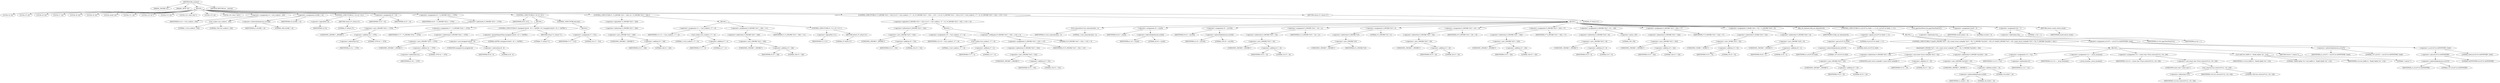 digraph tftp_connect {  
"1000114" [label = "(METHOD,tftp_connect)" ]
"1000115" [label = "(PARAM,_DWORD *a1)" ]
"1000116" [label = "(PARAM,_BYTE *a2)" ]
"1000117" [label = "(BLOCK,,)" ]
"1000118" [label = "(LOCAL,v4: int)" ]
"1000119" [label = "(LOCAL,v5: int)" ]
"1000120" [label = "(LOCAL,v6: int)" ]
"1000121" [label = "(LOCAL,v7: int)" ]
"1000122" [label = "(LOCAL,v8: int)" ]
"1000123" [label = "(LOCAL,v9: int)" ]
"1000124" [label = "(LOCAL,result: int)" ]
"1000125" [label = "(LOCAL,v11: int)" ]
"1000126" [label = "(LOCAL,v12: int *)" ]
"1000127" [label = "(LOCAL,v13: int)" ]
"1000128" [label = "(LOCAL,v14: const char *)" ]
"1000129" [label = "(LOCAL,v15: int)" ]
"1000130" [label = "(LOCAL,v16: char [ 128 ])" ]
"1000131" [label = "(<operator>.assignment,v4 = Curl_ccalloc(1, 336))" ]
"1000132" [label = "(IDENTIFIER,v4,v4 = Curl_ccalloc(1, 336))" ]
"1000133" [label = "(Curl_ccalloc,Curl_ccalloc(1, 336))" ]
"1000134" [label = "(LITERAL,1,Curl_ccalloc(1, 336))" ]
"1000135" [label = "(LITERAL,336,Curl_ccalloc(1, 336))" ]
"1000136" [label = "(<operator>.assignment,a1[188] = v4)" ]
"1000137" [label = "(<operator>.indirectIndexAccess,a1[188])" ]
"1000138" [label = "(IDENTIFIER,a1,a1[188] = v4)" ]
"1000139" [label = "(LITERAL,188,a1[188] = v4)" ]
"1000140" [label = "(IDENTIFIER,v4,a1[188] = v4)" ]
"1000141" [label = "(CONTROL_STRUCTURE,if ( !v4 ),if ( !v4 ))" ]
"1000142" [label = "(<operator>.logicalNot,!v4)" ]
"1000143" [label = "(IDENTIFIER,v4,!v4)" ]
"1000144" [label = "(RETURN,return 27;,return 27;)" ]
"1000145" [label = "(LITERAL,27,return 27;)" ]
"1000146" [label = "(<operator>.assignment,v5 = v4)" ]
"1000147" [label = "(IDENTIFIER,v5,v5 = v4)" ]
"1000148" [label = "(IDENTIFIER,v4,v5 = v4)" ]
"1000149" [label = "(<operator>.assignment,v6 = *(_DWORD *)(*a1 + 1576))" ]
"1000150" [label = "(IDENTIFIER,v6,v6 = *(_DWORD *)(*a1 + 1576))" ]
"1000151" [label = "(<operator>.indirection,*(_DWORD *)(*a1 + 1576))" ]
"1000152" [label = "(<operator>.cast,(_DWORD *)(*a1 + 1576))" ]
"1000153" [label = "(UNKNOWN,_DWORD *,_DWORD *)" ]
"1000154" [label = "(<operator>.addition,*a1 + 1576)" ]
"1000155" [label = "(<operator>.indirection,*a1)" ]
"1000156" [label = "(IDENTIFIER,a1,*a1 + 1576)" ]
"1000157" [label = "(LITERAL,1576,*a1 + 1576)" ]
"1000158" [label = "(CONTROL_STRUCTURE,if ( v6 ),if ( v6 ))" ]
"1000159" [label = "(IDENTIFIER,v6,if ( v6 ))" ]
"1000160" [label = "(BLOCK,,)" ]
"1000161" [label = "(<operator>.assignment,v7 = *(_DWORD *)(*a1 + 1576))" ]
"1000162" [label = "(IDENTIFIER,v7,v7 = *(_DWORD *)(*a1 + 1576))" ]
"1000163" [label = "(<operator>.indirection,*(_DWORD *)(*a1 + 1576))" ]
"1000164" [label = "(<operator>.cast,(_DWORD *)(*a1 + 1576))" ]
"1000165" [label = "(UNKNOWN,_DWORD *,_DWORD *)" ]
"1000166" [label = "(<operator>.addition,*a1 + 1576)" ]
"1000167" [label = "(<operator>.indirection,*a1)" ]
"1000168" [label = "(IDENTIFIER,a1,*a1 + 1576)" ]
"1000169" [label = "(LITERAL,1576,*a1 + 1576)" ]
"1000170" [label = "(CONTROL_STRUCTURE,if ( (unsigned int)(v6 - 8) >= 0xFFB1 ),if ( (unsigned int)(v6 - 8) >= 0xFFB1 ))" ]
"1000171" [label = "(<operator>.greaterEqualsThan,(unsigned int)(v6 - 8) >= 0xFFB1)" ]
"1000172" [label = "(<operator>.cast,(unsigned int)(v6 - 8))" ]
"1000173" [label = "(UNKNOWN,unsigned int,unsigned int)" ]
"1000174" [label = "(<operator>.subtraction,v6 - 8)" ]
"1000175" [label = "(IDENTIFIER,v6,v6 - 8)" ]
"1000176" [label = "(LITERAL,8,v6 - 8)" ]
"1000177" [label = "(LITERAL,0xFFB1,(unsigned int)(v6 - 8) >= 0xFFB1)" ]
"1000178" [label = "(RETURN,return 71;,return 71;)" ]
"1000179" [label = "(LITERAL,71,return 71;)" ]
"1000180" [label = "(CONTROL_STRUCTURE,else,else)" ]
"1000181" [label = "(BLOCK,,)" ]
"1000182" [label = "(<operator>.assignment,v7 = 512)" ]
"1000183" [label = "(IDENTIFIER,v7,v7 = 512)" ]
"1000184" [label = "(LITERAL,512,v7 = 512)" ]
"1000185" [label = "(CONTROL_STRUCTURE,if ( !*(_DWORD *)(v5 + 328) ),if ( !*(_DWORD *)(v5 + 328) ))" ]
"1000186" [label = "(<operator>.logicalNot,!*(_DWORD *)(v5 + 328))" ]
"1000187" [label = "(<operator>.indirection,*(_DWORD *)(v5 + 328))" ]
"1000188" [label = "(<operator>.cast,(_DWORD *)(v5 + 328))" ]
"1000189" [label = "(UNKNOWN,_DWORD *,_DWORD *)" ]
"1000190" [label = "(<operator>.addition,v5 + 328)" ]
"1000191" [label = "(IDENTIFIER,v5,v5 + 328)" ]
"1000192" [label = "(LITERAL,328,v5 + 328)" ]
"1000193" [label = "(BLOCK,,)" ]
"1000194" [label = "(<operator>.assignment,v11 = Curl_ccalloc(1, v7 + 4))" ]
"1000195" [label = "(IDENTIFIER,v11,v11 = Curl_ccalloc(1, v7 + 4))" ]
"1000196" [label = "(Curl_ccalloc,Curl_ccalloc(1, v7 + 4))" ]
"1000197" [label = "(LITERAL,1,Curl_ccalloc(1, v7 + 4))" ]
"1000198" [label = "(<operator>.addition,v7 + 4)" ]
"1000199" [label = "(IDENTIFIER,v7,v7 + 4)" ]
"1000200" [label = "(LITERAL,4,v7 + 4)" ]
"1000201" [label = "(<operator>.assignment,*(_DWORD *)(v5 + 328) = v11)" ]
"1000202" [label = "(<operator>.indirection,*(_DWORD *)(v5 + 328))" ]
"1000203" [label = "(<operator>.cast,(_DWORD *)(v5 + 328))" ]
"1000204" [label = "(UNKNOWN,_DWORD *,_DWORD *)" ]
"1000205" [label = "(<operator>.addition,v5 + 328)" ]
"1000206" [label = "(IDENTIFIER,v5,v5 + 328)" ]
"1000207" [label = "(LITERAL,328,v5 + 328)" ]
"1000208" [label = "(IDENTIFIER,v11,*(_DWORD *)(v5 + 328) = v11)" ]
"1000209" [label = "(CONTROL_STRUCTURE,if ( !v11 ),if ( !v11 ))" ]
"1000210" [label = "(<operator>.logicalNot,!v11)" ]
"1000211" [label = "(IDENTIFIER,v11,!v11)" ]
"1000212" [label = "(RETURN,return 27;,return 27;)" ]
"1000213" [label = "(LITERAL,27,return 27;)" ]
"1000214" [label = "(CONTROL_STRUCTURE,if ( *(_DWORD *)(v5 + 332) || (v15 = Curl_ccalloc(1, v7 + 4), (*(_DWORD *)(v5 + 332) = v15) != 0) ),if ( *(_DWORD *)(v5 + 332) || (v15 = Curl_ccalloc(1, v7 + 4), (*(_DWORD *)(v5 + 332) = v15) != 0) ))" ]
"1000215" [label = "(<operator>.logicalOr,*(_DWORD *)(v5 + 332) || (v15 = Curl_ccalloc(1, v7 + 4), (*(_DWORD *)(v5 + 332) = v15) != 0))" ]
"1000216" [label = "(<operator>.indirection,*(_DWORD *)(v5 + 332))" ]
"1000217" [label = "(<operator>.cast,(_DWORD *)(v5 + 332))" ]
"1000218" [label = "(UNKNOWN,_DWORD *,_DWORD *)" ]
"1000219" [label = "(<operator>.addition,v5 + 332)" ]
"1000220" [label = "(IDENTIFIER,v5,v5 + 332)" ]
"1000221" [label = "(LITERAL,332,v5 + 332)" ]
"1000222" [label = "(BLOCK,,)" ]
"1000223" [label = "(<operator>.assignment,v15 = Curl_ccalloc(1, v7 + 4))" ]
"1000224" [label = "(IDENTIFIER,v15,v15 = Curl_ccalloc(1, v7 + 4))" ]
"1000225" [label = "(Curl_ccalloc,Curl_ccalloc(1, v7 + 4))" ]
"1000226" [label = "(LITERAL,1,Curl_ccalloc(1, v7 + 4))" ]
"1000227" [label = "(<operator>.addition,v7 + 4)" ]
"1000228" [label = "(IDENTIFIER,v7,v7 + 4)" ]
"1000229" [label = "(LITERAL,4,v7 + 4)" ]
"1000230" [label = "(<operator>.notEquals,(*(_DWORD *)(v5 + 332) = v15) != 0)" ]
"1000231" [label = "(<operator>.assignment,*(_DWORD *)(v5 + 332) = v15)" ]
"1000232" [label = "(<operator>.indirection,*(_DWORD *)(v5 + 332))" ]
"1000233" [label = "(<operator>.cast,(_DWORD *)(v5 + 332))" ]
"1000234" [label = "(UNKNOWN,_DWORD *,_DWORD *)" ]
"1000235" [label = "(<operator>.addition,v5 + 332)" ]
"1000236" [label = "(IDENTIFIER,v5,v5 + 332)" ]
"1000237" [label = "(LITERAL,332,v5 + 332)" ]
"1000238" [label = "(IDENTIFIER,v15,*(_DWORD *)(v5 + 332) = v15)" ]
"1000239" [label = "(LITERAL,0,(*(_DWORD *)(v5 + 332) = v15) != 0)" ]
"1000240" [label = "(BLOCK,,)" ]
"1000241" [label = "(Curl_conncontrol,Curl_conncontrol(a1, 1))" ]
"1000242" [label = "(IDENTIFIER,a1,Curl_conncontrol(a1, 1))" ]
"1000243" [label = "(LITERAL,1,Curl_conncontrol(a1, 1))" ]
"1000244" [label = "(<operator>.assignment,v8 = a1[20])" ]
"1000245" [label = "(IDENTIFIER,v8,v8 = a1[20])" ]
"1000246" [label = "(<operator>.indirectIndexAccess,a1[20])" ]
"1000247" [label = "(IDENTIFIER,a1,v8 = a1[20])" ]
"1000248" [label = "(LITERAL,20,v8 = a1[20])" ]
"1000249" [label = "(<operator>.assignment,v9 = a1[105])" ]
"1000250" [label = "(IDENTIFIER,v9,v9 = a1[105])" ]
"1000251" [label = "(<operator>.indirectIndexAccess,a1[105])" ]
"1000252" [label = "(IDENTIFIER,a1,v9 = a1[105])" ]
"1000253" [label = "(LITERAL,105,v9 = a1[105])" ]
"1000254" [label = "(<operator>.assignment,*(_DWORD *)(v5 + 16) = a1)" ]
"1000255" [label = "(<operator>.indirection,*(_DWORD *)(v5 + 16))" ]
"1000256" [label = "(<operator>.cast,(_DWORD *)(v5 + 16))" ]
"1000257" [label = "(UNKNOWN,_DWORD *,_DWORD *)" ]
"1000258" [label = "(<operator>.addition,v5 + 16)" ]
"1000259" [label = "(IDENTIFIER,v5,v5 + 16)" ]
"1000260" [label = "(LITERAL,16,v5 + 16)" ]
"1000261" [label = "(IDENTIFIER,a1,*(_DWORD *)(v5 + 16) = a1)" ]
"1000262" [label = "(<operator>.assignment,*(_DWORD *)v5 = 0)" ]
"1000263" [label = "(<operator>.indirection,*(_DWORD *)v5)" ]
"1000264" [label = "(<operator>.cast,(_DWORD *)v5)" ]
"1000265" [label = "(UNKNOWN,_DWORD *,_DWORD *)" ]
"1000266" [label = "(IDENTIFIER,v5,(_DWORD *)v5)" ]
"1000267" [label = "(LITERAL,0,*(_DWORD *)v5 = 0)" ]
"1000268" [label = "(<operator>.assignment,*(_DWORD *)(v5 + 20) = v9)" ]
"1000269" [label = "(<operator>.indirection,*(_DWORD *)(v5 + 20))" ]
"1000270" [label = "(<operator>.cast,(_DWORD *)(v5 + 20))" ]
"1000271" [label = "(UNKNOWN,_DWORD *,_DWORD *)" ]
"1000272" [label = "(<operator>.addition,v5 + 20)" ]
"1000273" [label = "(IDENTIFIER,v5,v5 + 20)" ]
"1000274" [label = "(LITERAL,20,v5 + 20)" ]
"1000275" [label = "(IDENTIFIER,v9,*(_DWORD *)(v5 + 20) = v9)" ]
"1000276" [label = "(<operator>.assignment,*(_DWORD *)(v5 + 320) = v7)" ]
"1000277" [label = "(<operator>.indirection,*(_DWORD *)(v5 + 320))" ]
"1000278" [label = "(<operator>.cast,(_DWORD *)(v5 + 320))" ]
"1000279" [label = "(UNKNOWN,_DWORD *,_DWORD *)" ]
"1000280" [label = "(<operator>.addition,v5 + 320)" ]
"1000281" [label = "(IDENTIFIER,v5,v5 + 320)" ]
"1000282" [label = "(LITERAL,320,v5 + 320)" ]
"1000283" [label = "(IDENTIFIER,v7,*(_DWORD *)(v5 + 320) = v7)" ]
"1000284" [label = "(<operator>.assignment,*(_DWORD *)(v5 + 8) = -100)" ]
"1000285" [label = "(<operator>.indirection,*(_DWORD *)(v5 + 8))" ]
"1000286" [label = "(<operator>.cast,(_DWORD *)(v5 + 8))" ]
"1000287" [label = "(UNKNOWN,_DWORD *,_DWORD *)" ]
"1000288" [label = "(<operator>.addition,v5 + 8)" ]
"1000289" [label = "(IDENTIFIER,v5,v5 + 8)" ]
"1000290" [label = "(LITERAL,8,v5 + 8)" ]
"1000291" [label = "(<operator>.minus,-100)" ]
"1000292" [label = "(LITERAL,100,-100)" ]
"1000293" [label = "(<operator>.assignment,*(_DWORD *)(v5 + 324) = v7)" ]
"1000294" [label = "(<operator>.indirection,*(_DWORD *)(v5 + 324))" ]
"1000295" [label = "(<operator>.cast,(_DWORD *)(v5 + 324))" ]
"1000296" [label = "(UNKNOWN,_DWORD *,_DWORD *)" ]
"1000297" [label = "(<operator>.addition,v5 + 324)" ]
"1000298" [label = "(IDENTIFIER,v5,v5 + 324)" ]
"1000299" [label = "(LITERAL,324,v5 + 324)" ]
"1000300" [label = "(IDENTIFIER,v7,*(_DWORD *)(v5 + 324) = v7)" ]
"1000301" [label = "(<operator>.assignment,*(_WORD *)(v5 + 52) = *(_DWORD *)(v8 + 4))" ]
"1000302" [label = "(<operator>.indirection,*(_WORD *)(v5 + 52))" ]
"1000303" [label = "(<operator>.cast,(_WORD *)(v5 + 52))" ]
"1000304" [label = "(UNKNOWN,_WORD *,_WORD *)" ]
"1000305" [label = "(<operator>.addition,v5 + 52)" ]
"1000306" [label = "(IDENTIFIER,v5,v5 + 52)" ]
"1000307" [label = "(LITERAL,52,v5 + 52)" ]
"1000308" [label = "(<operator>.indirection,*(_DWORD *)(v8 + 4))" ]
"1000309" [label = "(<operator>.cast,(_DWORD *)(v8 + 4))" ]
"1000310" [label = "(UNKNOWN,_DWORD *,_DWORD *)" ]
"1000311" [label = "(<operator>.addition,v8 + 4)" ]
"1000312" [label = "(IDENTIFIER,v8,v8 + 4)" ]
"1000313" [label = "(LITERAL,4,v8 + 4)" ]
"1000314" [label = "(tftp_set_timeouts,tftp_set_timeouts(v5))" ]
"1000315" [label = "(IDENTIFIER,v5,tftp_set_timeouts(v5))" ]
"1000316" [label = "(CONTROL_STRUCTURE,if ( (a1[147] & 0x40) == 0 ),if ( (a1[147] & 0x40) == 0 ))" ]
"1000317" [label = "(<operator>.equals,(a1[147] & 0x40) == 0)" ]
"1000318" [label = "(<operator>.and,a1[147] & 0x40)" ]
"1000319" [label = "(<operator>.indirectIndexAccess,a1[147])" ]
"1000320" [label = "(IDENTIFIER,a1,a1[147] & 0x40)" ]
"1000321" [label = "(LITERAL,147,a1[147] & 0x40)" ]
"1000322" [label = "(LITERAL,0x40,a1[147] & 0x40)" ]
"1000323" [label = "(LITERAL,0,(a1[147] & 0x40) == 0)" ]
"1000324" [label = "(BLOCK,,)" ]
"1000325" [label = "(CONTROL_STRUCTURE,if ( bind(*(_DWORD *)(v5 + 20), (const struct sockaddr *)(v5 + 52), *(_DWORD *)(a1[20] + 16)) ),if ( bind(*(_DWORD *)(v5 + 20), (const struct sockaddr *)(v5 + 52), *(_DWORD *)(a1[20] + 16)) ))" ]
"1000326" [label = "(bind,bind(*(_DWORD *)(v5 + 20), (const struct sockaddr *)(v5 + 52), *(_DWORD *)(a1[20] + 16)))" ]
"1000327" [label = "(<operator>.indirection,*(_DWORD *)(v5 + 20))" ]
"1000328" [label = "(<operator>.cast,(_DWORD *)(v5 + 20))" ]
"1000329" [label = "(UNKNOWN,_DWORD *,_DWORD *)" ]
"1000330" [label = "(<operator>.addition,v5 + 20)" ]
"1000331" [label = "(IDENTIFIER,v5,v5 + 20)" ]
"1000332" [label = "(LITERAL,20,v5 + 20)" ]
"1000333" [label = "(<operator>.cast,(const struct sockaddr *)(v5 + 52))" ]
"1000334" [label = "(UNKNOWN,const struct sockaddr *,const struct sockaddr *)" ]
"1000335" [label = "(<operator>.addition,v5 + 52)" ]
"1000336" [label = "(IDENTIFIER,v5,v5 + 52)" ]
"1000337" [label = "(LITERAL,52,v5 + 52)" ]
"1000338" [label = "(<operator>.indirection,*(_DWORD *)(a1[20] + 16))" ]
"1000339" [label = "(<operator>.cast,(_DWORD *)(a1[20] + 16))" ]
"1000340" [label = "(UNKNOWN,_DWORD *,_DWORD *)" ]
"1000341" [label = "(<operator>.addition,a1[20] + 16)" ]
"1000342" [label = "(<operator>.indirectIndexAccess,a1[20])" ]
"1000343" [label = "(IDENTIFIER,a1,a1[20] + 16)" ]
"1000344" [label = "(LITERAL,20,a1[20] + 16)" ]
"1000345" [label = "(LITERAL,16,a1[20] + 16)" ]
"1000346" [label = "(BLOCK,,)" ]
"1000347" [label = "(<operator>.assignment,v13 = *a1)" ]
"1000348" [label = "(IDENTIFIER,v13,v13 = *a1)" ]
"1000349" [label = "(<operator>.indirection,*a1)" ]
"1000350" [label = "(IDENTIFIER,a1,v13 = *a1)" ]
"1000351" [label = "(<operator>.assignment,v12 = _errno_location())" ]
"1000352" [label = "(IDENTIFIER,v12,v12 = _errno_location())" ]
"1000353" [label = "(_errno_location,_errno_location())" ]
"1000354" [label = "(<operator>.assignment,v14 = (const char *)Curl_strerror(*v12, v16, 128))" ]
"1000355" [label = "(IDENTIFIER,v14,v14 = (const char *)Curl_strerror(*v12, v16, 128))" ]
"1000356" [label = "(<operator>.cast,(const char *)Curl_strerror(*v12, v16, 128))" ]
"1000357" [label = "(UNKNOWN,const char *,const char *)" ]
"1000358" [label = "(Curl_strerror,Curl_strerror(*v12, v16, 128))" ]
"1000359" [label = "(<operator>.indirection,*v12)" ]
"1000360" [label = "(IDENTIFIER,v12,Curl_strerror(*v12, v16, 128))" ]
"1000361" [label = "(IDENTIFIER,v16,Curl_strerror(*v12, v16, 128))" ]
"1000362" [label = "(LITERAL,128,Curl_strerror(*v12, v16, 128))" ]
"1000363" [label = "(Curl_failf,Curl_failf(v13, \"bind() failed; %s\", v14))" ]
"1000364" [label = "(IDENTIFIER,v13,Curl_failf(v13, \"bind() failed; %s\", v14))" ]
"1000365" [label = "(LITERAL,\"bind() failed; %s\",Curl_failf(v13, \"bind() failed; %s\", v14))" ]
"1000366" [label = "(IDENTIFIER,v14,Curl_failf(v13, \"bind() failed; %s\", v14))" ]
"1000367" [label = "(RETURN,return 7;,return 7;)" ]
"1000368" [label = "(LITERAL,7,return 7;)" ]
"1000369" [label = "(<operator>.assignment,a1[147] = a1[147] & 0xFFFFFFBF | 0x40)" ]
"1000370" [label = "(<operator>.indirectIndexAccess,a1[147])" ]
"1000371" [label = "(IDENTIFIER,a1,a1[147] = a1[147] & 0xFFFFFFBF | 0x40)" ]
"1000372" [label = "(LITERAL,147,a1[147] = a1[147] & 0xFFFFFFBF | 0x40)" ]
"1000373" [label = "(<operator>.or,a1[147] & 0xFFFFFFBF | 0x40)" ]
"1000374" [label = "(<operator>.and,a1[147] & 0xFFFFFFBF)" ]
"1000375" [label = "(<operator>.indirectIndexAccess,a1[147])" ]
"1000376" [label = "(IDENTIFIER,a1,a1[147] & 0xFFFFFFBF)" ]
"1000377" [label = "(LITERAL,147,a1[147] & 0xFFFFFFBF)" ]
"1000378" [label = "(LITERAL,0xFFFFFFBF,a1[147] & 0xFFFFFFBF)" ]
"1000379" [label = "(LITERAL,0x40,a1[147] & 0xFFFFFFBF | 0x40)" ]
"1000380" [label = "(Curl_pgrsStartNow,Curl_pgrsStartNow(*a1))" ]
"1000381" [label = "(<operator>.indirection,*a1)" ]
"1000382" [label = "(IDENTIFIER,a1,Curl_pgrsStartNow(*a1))" ]
"1000383" [label = "(<operator>.assignment,result = 0)" ]
"1000384" [label = "(IDENTIFIER,result,result = 0)" ]
"1000385" [label = "(LITERAL,0,result = 0)" ]
"1000386" [label = "(<operator>.assignment,*a2 = 1)" ]
"1000387" [label = "(<operator>.indirection,*a2)" ]
"1000388" [label = "(IDENTIFIER,a2,*a2 = 1)" ]
"1000389" [label = "(LITERAL,1,*a2 = 1)" ]
"1000390" [label = "(RETURN,return result;,return result;)" ]
"1000391" [label = "(IDENTIFIER,result,return result;)" ]
"1000392" [label = "(RETURN,return 27;,return 27;)" ]
"1000393" [label = "(LITERAL,27,return 27;)" ]
"1000394" [label = "(METHOD_RETURN,int __fastcall)" ]
  "1000114" -> "1000115" 
  "1000114" -> "1000116" 
  "1000114" -> "1000117" 
  "1000114" -> "1000394" 
  "1000117" -> "1000118" 
  "1000117" -> "1000119" 
  "1000117" -> "1000120" 
  "1000117" -> "1000121" 
  "1000117" -> "1000122" 
  "1000117" -> "1000123" 
  "1000117" -> "1000124" 
  "1000117" -> "1000125" 
  "1000117" -> "1000126" 
  "1000117" -> "1000127" 
  "1000117" -> "1000128" 
  "1000117" -> "1000129" 
  "1000117" -> "1000130" 
  "1000117" -> "1000131" 
  "1000117" -> "1000136" 
  "1000117" -> "1000141" 
  "1000117" -> "1000146" 
  "1000117" -> "1000149" 
  "1000117" -> "1000158" 
  "1000117" -> "1000185" 
  "1000117" -> "1000214" 
  "1000117" -> "1000392" 
  "1000131" -> "1000132" 
  "1000131" -> "1000133" 
  "1000133" -> "1000134" 
  "1000133" -> "1000135" 
  "1000136" -> "1000137" 
  "1000136" -> "1000140" 
  "1000137" -> "1000138" 
  "1000137" -> "1000139" 
  "1000141" -> "1000142" 
  "1000141" -> "1000144" 
  "1000142" -> "1000143" 
  "1000144" -> "1000145" 
  "1000146" -> "1000147" 
  "1000146" -> "1000148" 
  "1000149" -> "1000150" 
  "1000149" -> "1000151" 
  "1000151" -> "1000152" 
  "1000152" -> "1000153" 
  "1000152" -> "1000154" 
  "1000154" -> "1000155" 
  "1000154" -> "1000157" 
  "1000155" -> "1000156" 
  "1000158" -> "1000159" 
  "1000158" -> "1000160" 
  "1000158" -> "1000180" 
  "1000160" -> "1000161" 
  "1000160" -> "1000170" 
  "1000161" -> "1000162" 
  "1000161" -> "1000163" 
  "1000163" -> "1000164" 
  "1000164" -> "1000165" 
  "1000164" -> "1000166" 
  "1000166" -> "1000167" 
  "1000166" -> "1000169" 
  "1000167" -> "1000168" 
  "1000170" -> "1000171" 
  "1000170" -> "1000178" 
  "1000171" -> "1000172" 
  "1000171" -> "1000177" 
  "1000172" -> "1000173" 
  "1000172" -> "1000174" 
  "1000174" -> "1000175" 
  "1000174" -> "1000176" 
  "1000178" -> "1000179" 
  "1000180" -> "1000181" 
  "1000181" -> "1000182" 
  "1000182" -> "1000183" 
  "1000182" -> "1000184" 
  "1000185" -> "1000186" 
  "1000185" -> "1000193" 
  "1000186" -> "1000187" 
  "1000187" -> "1000188" 
  "1000188" -> "1000189" 
  "1000188" -> "1000190" 
  "1000190" -> "1000191" 
  "1000190" -> "1000192" 
  "1000193" -> "1000194" 
  "1000193" -> "1000201" 
  "1000193" -> "1000209" 
  "1000194" -> "1000195" 
  "1000194" -> "1000196" 
  "1000196" -> "1000197" 
  "1000196" -> "1000198" 
  "1000198" -> "1000199" 
  "1000198" -> "1000200" 
  "1000201" -> "1000202" 
  "1000201" -> "1000208" 
  "1000202" -> "1000203" 
  "1000203" -> "1000204" 
  "1000203" -> "1000205" 
  "1000205" -> "1000206" 
  "1000205" -> "1000207" 
  "1000209" -> "1000210" 
  "1000209" -> "1000212" 
  "1000210" -> "1000211" 
  "1000212" -> "1000213" 
  "1000214" -> "1000215" 
  "1000214" -> "1000240" 
  "1000215" -> "1000216" 
  "1000215" -> "1000222" 
  "1000216" -> "1000217" 
  "1000217" -> "1000218" 
  "1000217" -> "1000219" 
  "1000219" -> "1000220" 
  "1000219" -> "1000221" 
  "1000222" -> "1000223" 
  "1000222" -> "1000230" 
  "1000223" -> "1000224" 
  "1000223" -> "1000225" 
  "1000225" -> "1000226" 
  "1000225" -> "1000227" 
  "1000227" -> "1000228" 
  "1000227" -> "1000229" 
  "1000230" -> "1000231" 
  "1000230" -> "1000239" 
  "1000231" -> "1000232" 
  "1000231" -> "1000238" 
  "1000232" -> "1000233" 
  "1000233" -> "1000234" 
  "1000233" -> "1000235" 
  "1000235" -> "1000236" 
  "1000235" -> "1000237" 
  "1000240" -> "1000241" 
  "1000240" -> "1000244" 
  "1000240" -> "1000249" 
  "1000240" -> "1000254" 
  "1000240" -> "1000262" 
  "1000240" -> "1000268" 
  "1000240" -> "1000276" 
  "1000240" -> "1000284" 
  "1000240" -> "1000293" 
  "1000240" -> "1000301" 
  "1000240" -> "1000314" 
  "1000240" -> "1000316" 
  "1000240" -> "1000380" 
  "1000240" -> "1000383" 
  "1000240" -> "1000386" 
  "1000240" -> "1000390" 
  "1000241" -> "1000242" 
  "1000241" -> "1000243" 
  "1000244" -> "1000245" 
  "1000244" -> "1000246" 
  "1000246" -> "1000247" 
  "1000246" -> "1000248" 
  "1000249" -> "1000250" 
  "1000249" -> "1000251" 
  "1000251" -> "1000252" 
  "1000251" -> "1000253" 
  "1000254" -> "1000255" 
  "1000254" -> "1000261" 
  "1000255" -> "1000256" 
  "1000256" -> "1000257" 
  "1000256" -> "1000258" 
  "1000258" -> "1000259" 
  "1000258" -> "1000260" 
  "1000262" -> "1000263" 
  "1000262" -> "1000267" 
  "1000263" -> "1000264" 
  "1000264" -> "1000265" 
  "1000264" -> "1000266" 
  "1000268" -> "1000269" 
  "1000268" -> "1000275" 
  "1000269" -> "1000270" 
  "1000270" -> "1000271" 
  "1000270" -> "1000272" 
  "1000272" -> "1000273" 
  "1000272" -> "1000274" 
  "1000276" -> "1000277" 
  "1000276" -> "1000283" 
  "1000277" -> "1000278" 
  "1000278" -> "1000279" 
  "1000278" -> "1000280" 
  "1000280" -> "1000281" 
  "1000280" -> "1000282" 
  "1000284" -> "1000285" 
  "1000284" -> "1000291" 
  "1000285" -> "1000286" 
  "1000286" -> "1000287" 
  "1000286" -> "1000288" 
  "1000288" -> "1000289" 
  "1000288" -> "1000290" 
  "1000291" -> "1000292" 
  "1000293" -> "1000294" 
  "1000293" -> "1000300" 
  "1000294" -> "1000295" 
  "1000295" -> "1000296" 
  "1000295" -> "1000297" 
  "1000297" -> "1000298" 
  "1000297" -> "1000299" 
  "1000301" -> "1000302" 
  "1000301" -> "1000308" 
  "1000302" -> "1000303" 
  "1000303" -> "1000304" 
  "1000303" -> "1000305" 
  "1000305" -> "1000306" 
  "1000305" -> "1000307" 
  "1000308" -> "1000309" 
  "1000309" -> "1000310" 
  "1000309" -> "1000311" 
  "1000311" -> "1000312" 
  "1000311" -> "1000313" 
  "1000314" -> "1000315" 
  "1000316" -> "1000317" 
  "1000316" -> "1000324" 
  "1000317" -> "1000318" 
  "1000317" -> "1000323" 
  "1000318" -> "1000319" 
  "1000318" -> "1000322" 
  "1000319" -> "1000320" 
  "1000319" -> "1000321" 
  "1000324" -> "1000325" 
  "1000324" -> "1000369" 
  "1000325" -> "1000326" 
  "1000325" -> "1000346" 
  "1000326" -> "1000327" 
  "1000326" -> "1000333" 
  "1000326" -> "1000338" 
  "1000327" -> "1000328" 
  "1000328" -> "1000329" 
  "1000328" -> "1000330" 
  "1000330" -> "1000331" 
  "1000330" -> "1000332" 
  "1000333" -> "1000334" 
  "1000333" -> "1000335" 
  "1000335" -> "1000336" 
  "1000335" -> "1000337" 
  "1000338" -> "1000339" 
  "1000339" -> "1000340" 
  "1000339" -> "1000341" 
  "1000341" -> "1000342" 
  "1000341" -> "1000345" 
  "1000342" -> "1000343" 
  "1000342" -> "1000344" 
  "1000346" -> "1000347" 
  "1000346" -> "1000351" 
  "1000346" -> "1000354" 
  "1000346" -> "1000363" 
  "1000346" -> "1000367" 
  "1000347" -> "1000348" 
  "1000347" -> "1000349" 
  "1000349" -> "1000350" 
  "1000351" -> "1000352" 
  "1000351" -> "1000353" 
  "1000354" -> "1000355" 
  "1000354" -> "1000356" 
  "1000356" -> "1000357" 
  "1000356" -> "1000358" 
  "1000358" -> "1000359" 
  "1000358" -> "1000361" 
  "1000358" -> "1000362" 
  "1000359" -> "1000360" 
  "1000363" -> "1000364" 
  "1000363" -> "1000365" 
  "1000363" -> "1000366" 
  "1000367" -> "1000368" 
  "1000369" -> "1000370" 
  "1000369" -> "1000373" 
  "1000370" -> "1000371" 
  "1000370" -> "1000372" 
  "1000373" -> "1000374" 
  "1000373" -> "1000379" 
  "1000374" -> "1000375" 
  "1000374" -> "1000378" 
  "1000375" -> "1000376" 
  "1000375" -> "1000377" 
  "1000380" -> "1000381" 
  "1000381" -> "1000382" 
  "1000383" -> "1000384" 
  "1000383" -> "1000385" 
  "1000386" -> "1000387" 
  "1000386" -> "1000389" 
  "1000387" -> "1000388" 
  "1000390" -> "1000391" 
  "1000392" -> "1000393" 
}
